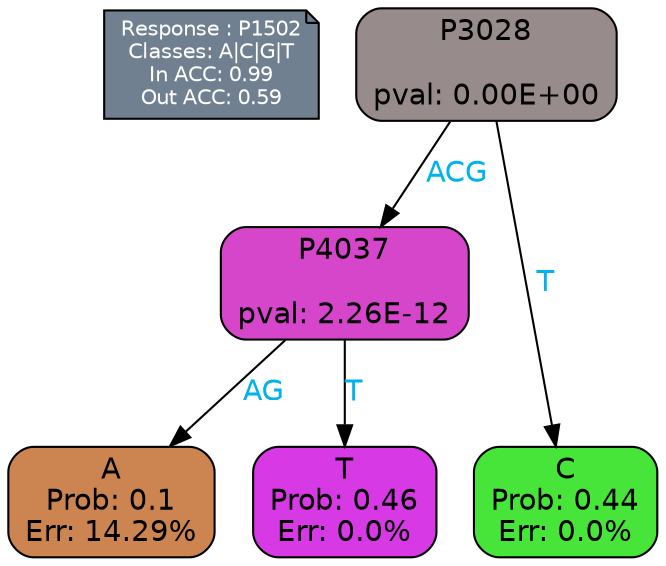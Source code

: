 digraph Tree {
node [shape=box, style="filled, rounded", color="black", fontname=helvetica] ;
graph [ranksep=equally, splines=polylines, bgcolor=transparent, dpi=600] ;
edge [fontname=helvetica] ;
LEGEND [label="Response : P1502
Classes: A|C|G|T
In ACC: 0.99
Out ACC: 0.59
",shape=note,align=left,style=filled,fillcolor="slategray",fontcolor="white",fontsize=10];1 [label="P3028

pval: 0.00E+00", fillcolor="#978b8b"] ;
2 [label="P4037

pval: 2.26E-12", fillcolor="#d546cb"] ;
3 [label="A
Prob: 0.1
Err: 14.29%", fillcolor="#cc8551"] ;
4 [label="T
Prob: 0.46
Err: 0.0%", fillcolor="#d739e5"] ;
5 [label="C
Prob: 0.44
Err: 0.0%", fillcolor="#47e539"] ;
1 -> 2 [label="ACG",fontcolor=deepskyblue2] ;
1 -> 5 [label="T",fontcolor=deepskyblue2] ;
2 -> 3 [label="AG",fontcolor=deepskyblue2] ;
2 -> 4 [label="T",fontcolor=deepskyblue2] ;
{rank = same; 3;4;5;}{rank = same; LEGEND;1;}}